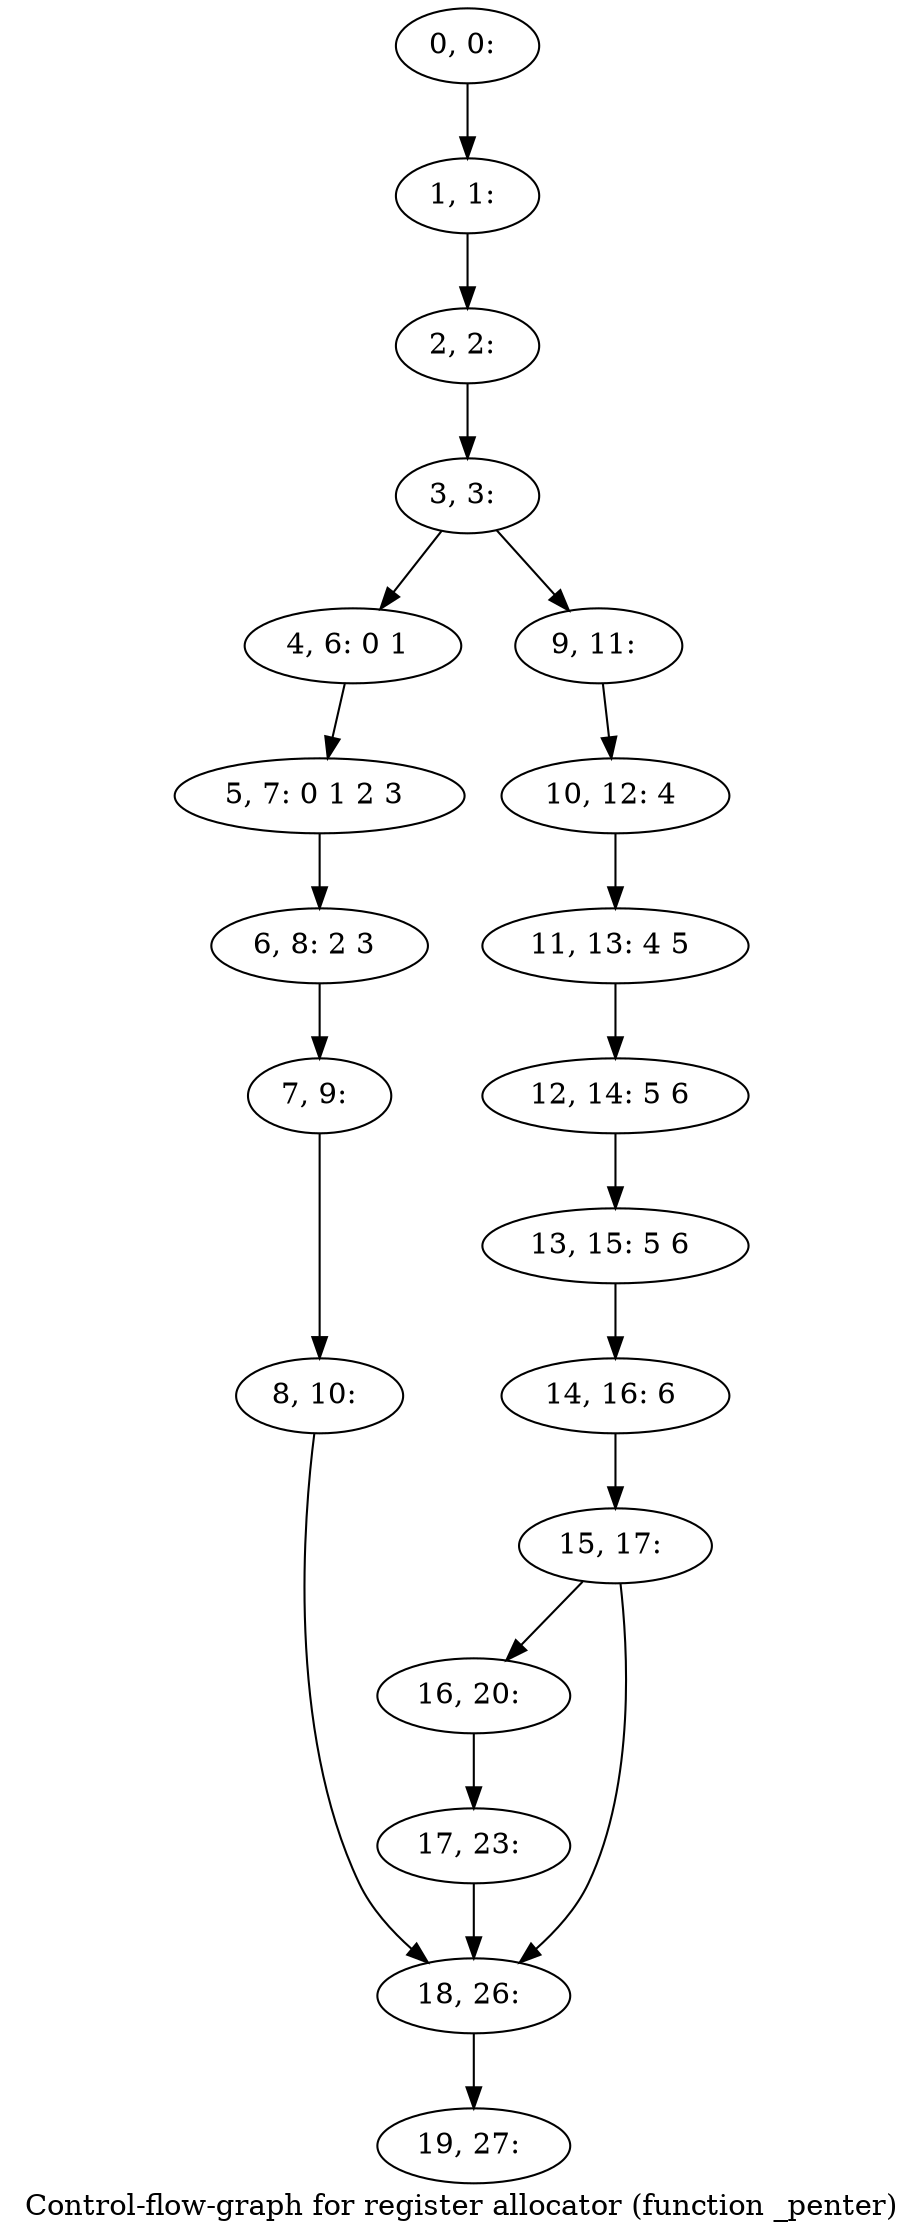digraph G {
graph [label="Control-flow-graph for register allocator (function _penter)"]
0[label="0, 0: "];
1[label="1, 1: "];
2[label="2, 2: "];
3[label="3, 3: "];
4[label="4, 6: 0 1 "];
5[label="5, 7: 0 1 2 3 "];
6[label="6, 8: 2 3 "];
7[label="7, 9: "];
8[label="8, 10: "];
9[label="9, 11: "];
10[label="10, 12: 4 "];
11[label="11, 13: 4 5 "];
12[label="12, 14: 5 6 "];
13[label="13, 15: 5 6 "];
14[label="14, 16: 6 "];
15[label="15, 17: "];
16[label="16, 20: "];
17[label="17, 23: "];
18[label="18, 26: "];
19[label="19, 27: "];
0->1 ;
1->2 ;
2->3 ;
3->4 ;
3->9 ;
4->5 ;
5->6 ;
6->7 ;
7->8 ;
8->18 ;
9->10 ;
10->11 ;
11->12 ;
12->13 ;
13->14 ;
14->15 ;
15->16 ;
15->18 ;
16->17 ;
17->18 ;
18->19 ;
}
